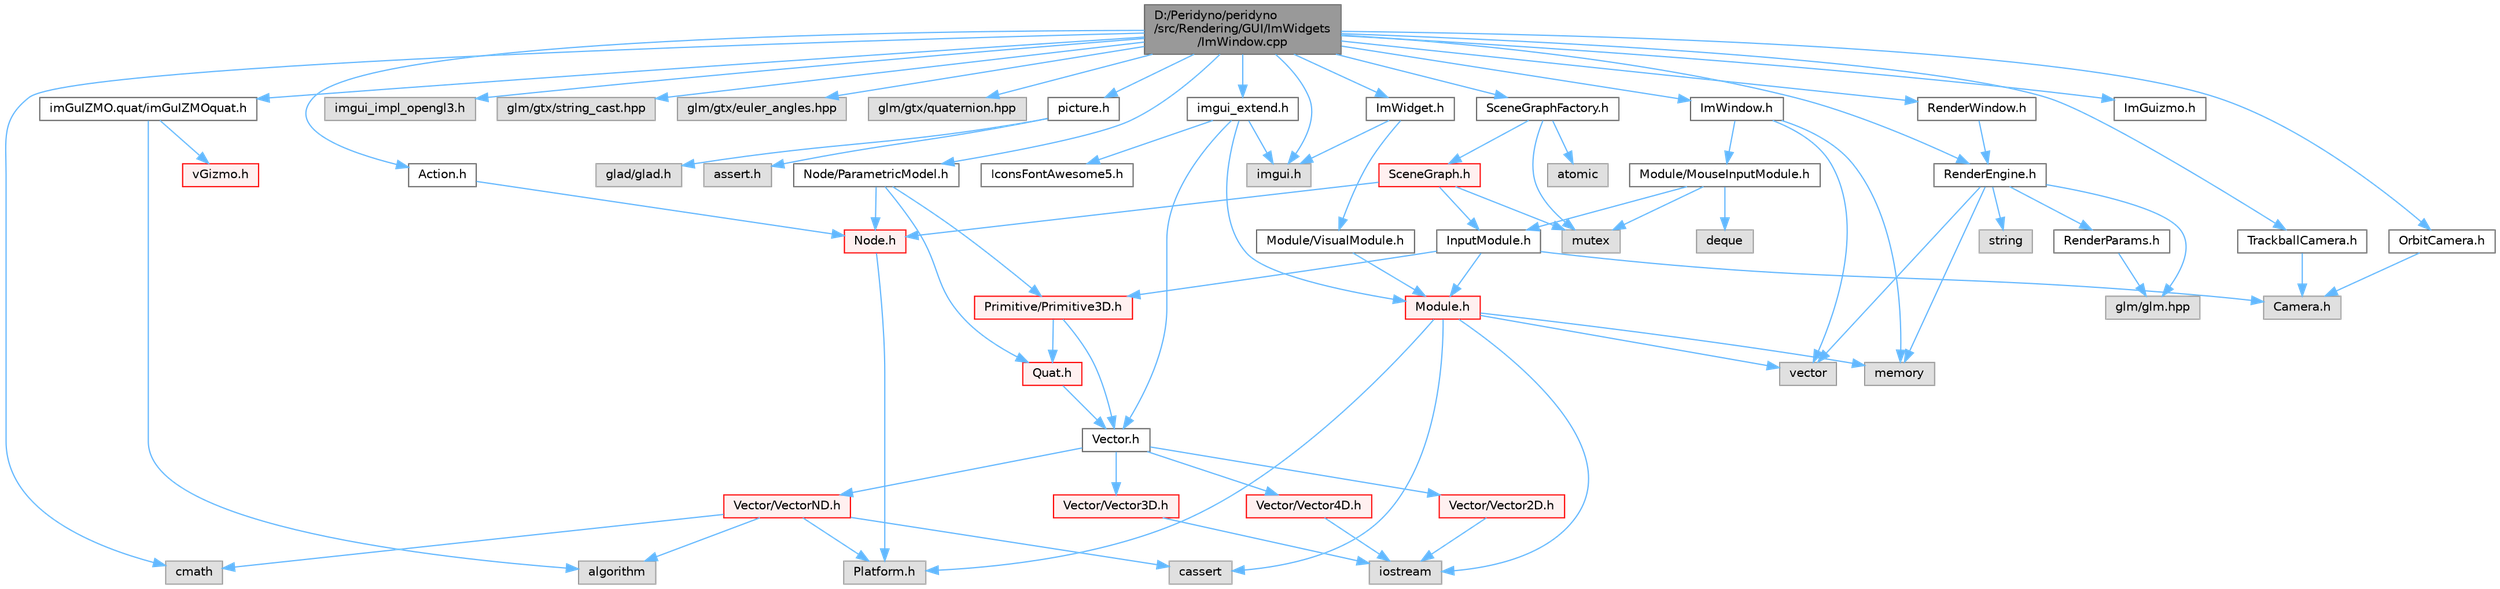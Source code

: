 digraph "D:/Peridyno/peridyno/src/Rendering/GUI/ImWidgets/ImWindow.cpp"
{
 // LATEX_PDF_SIZE
  bgcolor="transparent";
  edge [fontname=Helvetica,fontsize=10,labelfontname=Helvetica,labelfontsize=10];
  node [fontname=Helvetica,fontsize=10,shape=box,height=0.2,width=0.4];
  Node1 [id="Node000001",label="D:/Peridyno/peridyno\l/src/Rendering/GUI/ImWidgets\l/ImWindow.cpp",height=0.2,width=0.4,color="gray40", fillcolor="grey60", style="filled", fontcolor="black",tooltip=" "];
  Node1 -> Node2 [id="edge1_Node000001_Node000002",color="steelblue1",style="solid",tooltip=" "];
  Node2 [id="Node000002",label="ImWindow.h",height=0.2,width=0.4,color="grey40", fillcolor="white", style="filled",URL="$_im_window_8h.html",tooltip=" "];
  Node2 -> Node3 [id="edge2_Node000002_Node000003",color="steelblue1",style="solid",tooltip=" "];
  Node3 [id="Node000003",label="vector",height=0.2,width=0.4,color="grey60", fillcolor="#E0E0E0", style="filled",tooltip=" "];
  Node2 -> Node4 [id="edge3_Node000002_Node000004",color="steelblue1",style="solid",tooltip=" "];
  Node4 [id="Node000004",label="memory",height=0.2,width=0.4,color="grey60", fillcolor="#E0E0E0", style="filled",tooltip=" "];
  Node2 -> Node5 [id="edge4_Node000002_Node000005",color="steelblue1",style="solid",tooltip=" "];
  Node5 [id="Node000005",label="Module/MouseInputModule.h",height=0.2,width=0.4,color="grey40", fillcolor="white", style="filled",URL="$_mouse_input_module_8h.html",tooltip=" "];
  Node5 -> Node6 [id="edge5_Node000005_Node000006",color="steelblue1",style="solid",tooltip=" "];
  Node6 [id="Node000006",label="InputModule.h",height=0.2,width=0.4,color="grey40", fillcolor="white", style="filled",URL="$_input_module_8h.html",tooltip=" "];
  Node6 -> Node7 [id="edge6_Node000006_Node000007",color="steelblue1",style="solid",tooltip=" "];
  Node7 [id="Node000007",label="Module.h",height=0.2,width=0.4,color="red", fillcolor="#FFF0F0", style="filled",URL="$_module_8h.html",tooltip=" "];
  Node7 -> Node8 [id="edge7_Node000007_Node000008",color="steelblue1",style="solid",tooltip=" "];
  Node8 [id="Node000008",label="Platform.h",height=0.2,width=0.4,color="grey60", fillcolor="#E0E0E0", style="filled",tooltip=" "];
  Node7 -> Node4 [id="edge8_Node000007_Node000004",color="steelblue1",style="solid",tooltip=" "];
  Node7 -> Node3 [id="edge9_Node000007_Node000003",color="steelblue1",style="solid",tooltip=" "];
  Node7 -> Node9 [id="edge10_Node000007_Node000009",color="steelblue1",style="solid",tooltip=" "];
  Node9 [id="Node000009",label="cassert",height=0.2,width=0.4,color="grey60", fillcolor="#E0E0E0", style="filled",tooltip=" "];
  Node7 -> Node10 [id="edge11_Node000007_Node000010",color="steelblue1",style="solid",tooltip=" "];
  Node10 [id="Node000010",label="iostream",height=0.2,width=0.4,color="grey60", fillcolor="#E0E0E0", style="filled",tooltip=" "];
  Node6 -> Node90 [id="edge12_Node000006_Node000090",color="steelblue1",style="solid",tooltip=" "];
  Node90 [id="Node000090",label="Camera.h",height=0.2,width=0.4,color="grey60", fillcolor="#E0E0E0", style="filled",tooltip=" "];
  Node6 -> Node91 [id="edge13_Node000006_Node000091",color="steelblue1",style="solid",tooltip=" "];
  Node91 [id="Node000091",label="Primitive/Primitive3D.h",height=0.2,width=0.4,color="red", fillcolor="#FFF0F0", style="filled",URL="$_primitive3_d_8h.html",tooltip=" "];
  Node91 -> Node31 [id="edge14_Node000091_Node000031",color="steelblue1",style="solid",tooltip=" "];
  Node31 [id="Node000031",label="Vector.h",height=0.2,width=0.4,color="grey40", fillcolor="white", style="filled",URL="$_vector_8h.html",tooltip=" "];
  Node31 -> Node32 [id="edge15_Node000031_Node000032",color="steelblue1",style="solid",tooltip=" "];
  Node32 [id="Node000032",label="Vector/Vector2D.h",height=0.2,width=0.4,color="red", fillcolor="#FFF0F0", style="filled",URL="$_vector2_d_8h.html",tooltip=" "];
  Node32 -> Node10 [id="edge16_Node000032_Node000010",color="steelblue1",style="solid",tooltip=" "];
  Node31 -> Node38 [id="edge17_Node000031_Node000038",color="steelblue1",style="solid",tooltip=" "];
  Node38 [id="Node000038",label="Vector/Vector3D.h",height=0.2,width=0.4,color="red", fillcolor="#FFF0F0", style="filled",URL="$_vector3_d_8h.html",tooltip=" "];
  Node38 -> Node10 [id="edge18_Node000038_Node000010",color="steelblue1",style="solid",tooltip=" "];
  Node31 -> Node41 [id="edge19_Node000031_Node000041",color="steelblue1",style="solid",tooltip=" "];
  Node41 [id="Node000041",label="Vector/Vector4D.h",height=0.2,width=0.4,color="red", fillcolor="#FFF0F0", style="filled",URL="$_vector4_d_8h.html",tooltip=" "];
  Node41 -> Node10 [id="edge20_Node000041_Node000010",color="steelblue1",style="solid",tooltip=" "];
  Node31 -> Node44 [id="edge21_Node000031_Node000044",color="steelblue1",style="solid",tooltip=" "];
  Node44 [id="Node000044",label="Vector/VectorND.h",height=0.2,width=0.4,color="red", fillcolor="#FFF0F0", style="filled",URL="$_vector_n_d_8h.html",tooltip=" "];
  Node44 -> Node48 [id="edge22_Node000044_Node000048",color="steelblue1",style="solid",tooltip=" "];
  Node48 [id="Node000048",label="algorithm",height=0.2,width=0.4,color="grey60", fillcolor="#E0E0E0", style="filled",tooltip=" "];
  Node44 -> Node49 [id="edge23_Node000044_Node000049",color="steelblue1",style="solid",tooltip=" "];
  Node49 [id="Node000049",label="cmath",height=0.2,width=0.4,color="grey60", fillcolor="#E0E0E0", style="filled",tooltip=" "];
  Node44 -> Node9 [id="edge24_Node000044_Node000009",color="steelblue1",style="solid",tooltip=" "];
  Node44 -> Node8 [id="edge25_Node000044_Node000008",color="steelblue1",style="solid",tooltip=" "];
  Node91 -> Node63 [id="edge26_Node000091_Node000063",color="steelblue1",style="solid",tooltip=" "];
  Node63 [id="Node000063",label="Quat.h",height=0.2,width=0.4,color="red", fillcolor="#FFF0F0", style="filled",URL="$_quat_8h.html",tooltip="Implementation of quaternion."];
  Node63 -> Node31 [id="edge27_Node000063_Node000031",color="steelblue1",style="solid",tooltip=" "];
  Node5 -> Node95 [id="edge28_Node000005_Node000095",color="steelblue1",style="solid",tooltip=" "];
  Node95 [id="Node000095",label="deque",height=0.2,width=0.4,color="grey60", fillcolor="#E0E0E0", style="filled",tooltip=" "];
  Node5 -> Node22 [id="edge29_Node000005_Node000022",color="steelblue1",style="solid",tooltip=" "];
  Node22 [id="Node000022",label="mutex",height=0.2,width=0.4,color="grey60", fillcolor="#E0E0E0", style="filled",tooltip=" "];
  Node1 -> Node49 [id="edge30_Node000001_Node000049",color="steelblue1",style="solid",tooltip=" "];
  Node1 -> Node96 [id="edge31_Node000001_Node000096",color="steelblue1",style="solid",tooltip=" "];
  Node96 [id="Node000096",label="imgui.h",height=0.2,width=0.4,color="grey60", fillcolor="#E0E0E0", style="filled",tooltip=" "];
  Node1 -> Node97 [id="edge32_Node000001_Node000097",color="steelblue1",style="solid",tooltip=" "];
  Node97 [id="Node000097",label="imgui_impl_opengl3.h",height=0.2,width=0.4,color="grey60", fillcolor="#E0E0E0", style="filled",tooltip=" "];
  Node1 -> Node98 [id="edge33_Node000001_Node000098",color="steelblue1",style="solid",tooltip=" "];
  Node98 [id="Node000098",label="glm/gtx/string_cast.hpp",height=0.2,width=0.4,color="grey60", fillcolor="#E0E0E0", style="filled",tooltip=" "];
  Node1 -> Node99 [id="edge34_Node000001_Node000099",color="steelblue1",style="solid",tooltip=" "];
  Node99 [id="Node000099",label="glm/gtx/euler_angles.hpp",height=0.2,width=0.4,color="grey60", fillcolor="#E0E0E0", style="filled",tooltip=" "];
  Node1 -> Node100 [id="edge35_Node000001_Node000100",color="steelblue1",style="solid",tooltip=" "];
  Node100 [id="Node000100",label="glm/gtx/quaternion.hpp",height=0.2,width=0.4,color="grey60", fillcolor="#E0E0E0", style="filled",tooltip=" "];
  Node1 -> Node101 [id="edge36_Node000001_Node000101",color="steelblue1",style="solid",tooltip=" "];
  Node101 [id="Node000101",label="imgui_extend.h",height=0.2,width=0.4,color="grey40", fillcolor="white", style="filled",URL="$imgui__extend_8h.html",tooltip=" "];
  Node101 -> Node96 [id="edge37_Node000101_Node000096",color="steelblue1",style="solid",tooltip=" "];
  Node101 -> Node31 [id="edge38_Node000101_Node000031",color="steelblue1",style="solid",tooltip=" "];
  Node101 -> Node7 [id="edge39_Node000101_Node000007",color="steelblue1",style="solid",tooltip=" "];
  Node101 -> Node102 [id="edge40_Node000101_Node000102",color="steelblue1",style="solid",tooltip=" "];
  Node102 [id="Node000102",label="IconsFontAwesome5.h",height=0.2,width=0.4,color="grey40", fillcolor="white", style="filled",URL="$_icons_font_awesome5_8h.html",tooltip=" "];
  Node1 -> Node103 [id="edge41_Node000001_Node000103",color="steelblue1",style="solid",tooltip=" "];
  Node103 [id="Node000103",label="picture.h",height=0.2,width=0.4,color="grey40", fillcolor="white", style="filled",URL="$picture_8h.html",tooltip=" "];
  Node103 -> Node104 [id="edge42_Node000103_Node000104",color="steelblue1",style="solid",tooltip=" "];
  Node104 [id="Node000104",label="glad/glad.h",height=0.2,width=0.4,color="grey60", fillcolor="#E0E0E0", style="filled",tooltip=" "];
  Node103 -> Node105 [id="edge43_Node000103_Node000105",color="steelblue1",style="solid",tooltip=" "];
  Node105 [id="Node000105",label="assert.h",height=0.2,width=0.4,color="grey60", fillcolor="#E0E0E0", style="filled",tooltip=" "];
  Node1 -> Node106 [id="edge44_Node000001_Node000106",color="steelblue1",style="solid",tooltip=" "];
  Node106 [id="Node000106",label="imGuIZMO.quat/imGuIZMOquat.h",height=0.2,width=0.4,color="grey40", fillcolor="white", style="filled",URL="$im_gu_i_z_m_oquat_8h.html",tooltip=" "];
  Node106 -> Node48 [id="edge45_Node000106_Node000048",color="steelblue1",style="solid",tooltip=" "];
  Node106 -> Node107 [id="edge46_Node000106_Node000107",color="steelblue1",style="solid",tooltip=" "];
  Node107 [id="Node000107",label="vGizmo.h",height=0.2,width=0.4,color="red", fillcolor="#FFF0F0", style="filled",URL="$v_gizmo_8h.html",tooltip=" "];
  Node1 -> Node112 [id="edge47_Node000001_Node000112",color="steelblue1",style="solid",tooltip=" "];
  Node112 [id="Node000112",label="Action.h",height=0.2,width=0.4,color="grey40", fillcolor="white", style="filled",URL="$_action_8h.html",tooltip=" "];
  Node112 -> Node113 [id="edge48_Node000112_Node000113",color="steelblue1",style="solid",tooltip=" "];
  Node113 [id="Node000113",label="Node.h",height=0.2,width=0.4,color="red", fillcolor="#FFF0F0", style="filled",URL="$_node_8h.html",tooltip=" "];
  Node113 -> Node8 [id="edge49_Node000113_Node000008",color="steelblue1",style="solid",tooltip=" "];
  Node1 -> Node121 [id="edge50_Node000001_Node000121",color="steelblue1",style="solid",tooltip=" "];
  Node121 [id="Node000121",label="SceneGraphFactory.h",height=0.2,width=0.4,color="grey40", fillcolor="white", style="filled",URL="$_scene_graph_factory_8h.html",tooltip=" "];
  Node121 -> Node19 [id="edge51_Node000121_Node000019",color="steelblue1",style="solid",tooltip=" "];
  Node19 [id="Node000019",label="atomic",height=0.2,width=0.4,color="grey60", fillcolor="#E0E0E0", style="filled",tooltip=" "];
  Node121 -> Node22 [id="edge52_Node000121_Node000022",color="steelblue1",style="solid",tooltip=" "];
  Node121 -> Node122 [id="edge53_Node000121_Node000122",color="steelblue1",style="solid",tooltip=" "];
  Node122 [id="Node000122",label="SceneGraph.h",height=0.2,width=0.4,color="red", fillcolor="#FFF0F0", style="filled",URL="$_scene_graph_8h.html",tooltip=" "];
  Node122 -> Node113 [id="edge54_Node000122_Node000113",color="steelblue1",style="solid",tooltip=" "];
  Node122 -> Node6 [id="edge55_Node000122_Node000006",color="steelblue1",style="solid",tooltip=" "];
  Node122 -> Node22 [id="edge56_Node000122_Node000022",color="steelblue1",style="solid",tooltip=" "];
  Node1 -> Node126 [id="edge57_Node000001_Node000126",color="steelblue1",style="solid",tooltip=" "];
  Node126 [id="Node000126",label="ImWidget.h",height=0.2,width=0.4,color="grey40", fillcolor="white", style="filled",URL="$_im_widget_8h.html",tooltip=" "];
  Node126 -> Node96 [id="edge58_Node000126_Node000096",color="steelblue1",style="solid",tooltip=" "];
  Node126 -> Node127 [id="edge59_Node000126_Node000127",color="steelblue1",style="solid",tooltip=" "];
  Node127 [id="Node000127",label="Module/VisualModule.h",height=0.2,width=0.4,color="grey40", fillcolor="white", style="filled",URL="$_visual_module_8h.html",tooltip=" "];
  Node127 -> Node7 [id="edge60_Node000127_Node000007",color="steelblue1",style="solid",tooltip=" "];
  Node1 -> Node128 [id="edge61_Node000001_Node000128",color="steelblue1",style="solid",tooltip=" "];
  Node128 [id="Node000128",label="RenderEngine.h",height=0.2,width=0.4,color="grey40", fillcolor="white", style="filled",URL="$_render_engine_8h.html",tooltip=" "];
  Node128 -> Node4 [id="edge62_Node000128_Node000004",color="steelblue1",style="solid",tooltip=" "];
  Node128 -> Node15 [id="edge63_Node000128_Node000015",color="steelblue1",style="solid",tooltip=" "];
  Node15 [id="Node000015",label="string",height=0.2,width=0.4,color="grey60", fillcolor="#E0E0E0", style="filled",tooltip=" "];
  Node128 -> Node3 [id="edge64_Node000128_Node000003",color="steelblue1",style="solid",tooltip=" "];
  Node128 -> Node84 [id="edge65_Node000128_Node000084",color="steelblue1",style="solid",tooltip=" "];
  Node84 [id="Node000084",label="glm/glm.hpp",height=0.2,width=0.4,color="grey60", fillcolor="#E0E0E0", style="filled",tooltip=" "];
  Node128 -> Node129 [id="edge66_Node000128_Node000129",color="steelblue1",style="solid",tooltip=" "];
  Node129 [id="Node000129",label="RenderParams.h",height=0.2,width=0.4,color="grey40", fillcolor="white", style="filled",URL="$_render_params_8h.html",tooltip=" "];
  Node129 -> Node84 [id="edge67_Node000129_Node000084",color="steelblue1",style="solid",tooltip=" "];
  Node1 -> Node130 [id="edge68_Node000001_Node000130",color="steelblue1",style="solid",tooltip=" "];
  Node130 [id="Node000130",label="RenderWindow.h",height=0.2,width=0.4,color="grey40", fillcolor="white", style="filled",URL="$_render_window_8h.html",tooltip=" "];
  Node130 -> Node128 [id="edge69_Node000130_Node000128",color="steelblue1",style="solid",tooltip=" "];
  Node1 -> Node131 [id="edge70_Node000001_Node000131",color="steelblue1",style="solid",tooltip=" "];
  Node131 [id="Node000131",label="OrbitCamera.h",height=0.2,width=0.4,color="grey40", fillcolor="white", style="filled",URL="$_orbit_camera_8h.html",tooltip=" "];
  Node131 -> Node90 [id="edge71_Node000131_Node000090",color="steelblue1",style="solid",tooltip=" "];
  Node1 -> Node132 [id="edge72_Node000001_Node000132",color="steelblue1",style="solid",tooltip=" "];
  Node132 [id="Node000132",label="TrackballCamera.h",height=0.2,width=0.4,color="grey40", fillcolor="white", style="filled",URL="$_trackball_camera_8h.html",tooltip=" "];
  Node132 -> Node90 [id="edge73_Node000132_Node000090",color="steelblue1",style="solid",tooltip=" "];
  Node1 -> Node133 [id="edge74_Node000001_Node000133",color="steelblue1",style="solid",tooltip=" "];
  Node133 [id="Node000133",label="ImGuizmo.h",height=0.2,width=0.4,color="grey40", fillcolor="white", style="filled",URL="$_im_guizmo_8h.html",tooltip=" "];
  Node1 -> Node134 [id="edge75_Node000001_Node000134",color="steelblue1",style="solid",tooltip=" "];
  Node134 [id="Node000134",label="Node/ParametricModel.h",height=0.2,width=0.4,color="grey40", fillcolor="white", style="filled",URL="$_parametric_model_8h.html",tooltip=" "];
  Node134 -> Node113 [id="edge76_Node000134_Node000113",color="steelblue1",style="solid",tooltip=" "];
  Node134 -> Node63 [id="edge77_Node000134_Node000063",color="steelblue1",style="solid",tooltip=" "];
  Node134 -> Node91 [id="edge78_Node000134_Node000091",color="steelblue1",style="solid",tooltip=" "];
}
